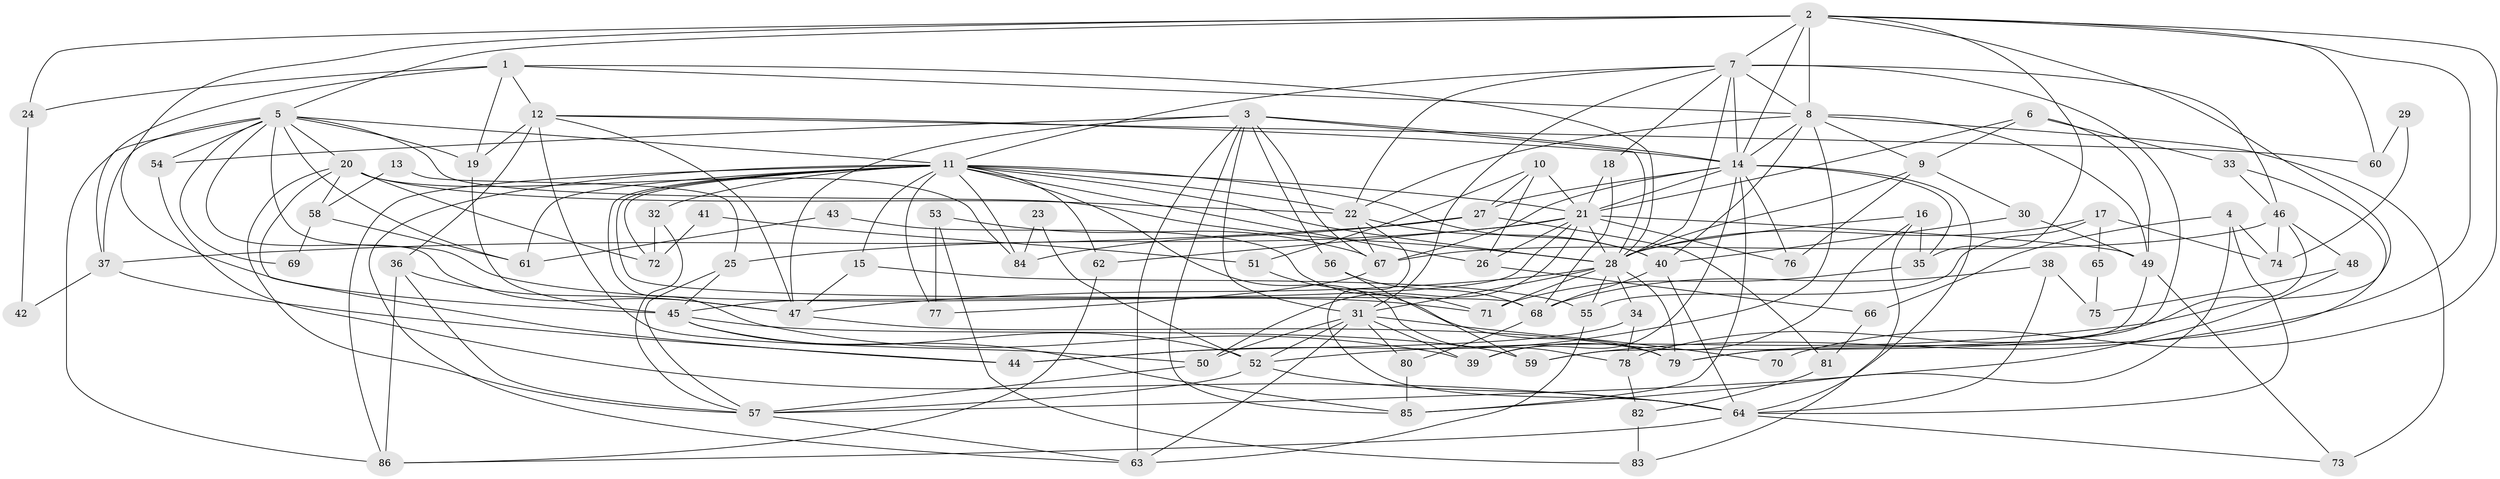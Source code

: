 // original degree distribution, {6: 0.09154929577464789, 5: 0.14084507042253522, 2: 0.1056338028169014, 4: 0.28169014084507044, 3: 0.31690140845070425, 7: 0.056338028169014086, 9: 0.007042253521126761}
// Generated by graph-tools (version 1.1) at 2025/50/03/04/25 22:50:46]
// undirected, 86 vertices, 214 edges
graph export_dot {
  node [color=gray90,style=filled];
  1;
  2;
  3;
  4;
  5;
  6;
  7;
  8;
  9;
  10;
  11;
  12;
  13;
  14;
  15;
  16;
  17;
  18;
  19;
  20;
  21;
  22;
  23;
  24;
  25;
  26;
  27;
  28;
  29;
  30;
  31;
  32;
  33;
  34;
  35;
  36;
  37;
  38;
  39;
  40;
  41;
  42;
  43;
  44;
  45;
  46;
  47;
  48;
  49;
  50;
  51;
  52;
  53;
  54;
  55;
  56;
  57;
  58;
  59;
  60;
  61;
  62;
  63;
  64;
  65;
  66;
  67;
  68;
  69;
  70;
  71;
  72;
  73;
  74;
  75;
  76;
  77;
  78;
  79;
  80;
  81;
  82;
  83;
  84;
  85;
  86;
  1 -- 8 [weight=1.0];
  1 -- 12 [weight=1.0];
  1 -- 19 [weight=1.0];
  1 -- 24 [weight=1.0];
  1 -- 28 [weight=1.0];
  1 -- 37 [weight=1.0];
  2 -- 5 [weight=1.0];
  2 -- 7 [weight=1.0];
  2 -- 8 [weight=2.0];
  2 -- 14 [weight=1.0];
  2 -- 24 [weight=1.0];
  2 -- 35 [weight=1.0];
  2 -- 45 [weight=1.0];
  2 -- 52 [weight=1.0];
  2 -- 59 [weight=1.0];
  2 -- 60 [weight=1.0];
  2 -- 70 [weight=1.0];
  3 -- 14 [weight=2.0];
  3 -- 28 [weight=1.0];
  3 -- 31 [weight=1.0];
  3 -- 47 [weight=1.0];
  3 -- 54 [weight=1.0];
  3 -- 56 [weight=1.0];
  3 -- 63 [weight=1.0];
  3 -- 67 [weight=1.0];
  3 -- 85 [weight=1.0];
  4 -- 64 [weight=1.0];
  4 -- 66 [weight=1.0];
  4 -- 74 [weight=1.0];
  4 -- 85 [weight=1.0];
  5 -- 11 [weight=1.0];
  5 -- 19 [weight=1.0];
  5 -- 20 [weight=1.0];
  5 -- 28 [weight=1.0];
  5 -- 37 [weight=1.0];
  5 -- 47 [weight=1.0];
  5 -- 54 [weight=1.0];
  5 -- 61 [weight=1.0];
  5 -- 69 [weight=1.0];
  5 -- 71 [weight=1.0];
  5 -- 86 [weight=1.0];
  6 -- 9 [weight=1.0];
  6 -- 21 [weight=1.0];
  6 -- 33 [weight=1.0];
  6 -- 49 [weight=1.0];
  7 -- 8 [weight=1.0];
  7 -- 11 [weight=1.0];
  7 -- 14 [weight=2.0];
  7 -- 18 [weight=1.0];
  7 -- 22 [weight=1.0];
  7 -- 28 [weight=1.0];
  7 -- 31 [weight=1.0];
  7 -- 46 [weight=1.0];
  7 -- 79 [weight=1.0];
  8 -- 9 [weight=1.0];
  8 -- 14 [weight=1.0];
  8 -- 22 [weight=1.0];
  8 -- 40 [weight=1.0];
  8 -- 44 [weight=1.0];
  8 -- 49 [weight=1.0];
  8 -- 73 [weight=1.0];
  9 -- 28 [weight=1.0];
  9 -- 30 [weight=1.0];
  9 -- 76 [weight=1.0];
  10 -- 21 [weight=1.0];
  10 -- 26 [weight=1.0];
  10 -- 27 [weight=1.0];
  10 -- 51 [weight=1.0];
  11 -- 15 [weight=1.0];
  11 -- 21 [weight=2.0];
  11 -- 22 [weight=1.0];
  11 -- 26 [weight=1.0];
  11 -- 28 [weight=2.0];
  11 -- 32 [weight=1.0];
  11 -- 39 [weight=1.0];
  11 -- 40 [weight=1.0];
  11 -- 61 [weight=1.0];
  11 -- 62 [weight=1.0];
  11 -- 63 [weight=1.0];
  11 -- 68 [weight=1.0];
  11 -- 72 [weight=2.0];
  11 -- 77 [weight=1.0];
  11 -- 78 [weight=1.0];
  11 -- 84 [weight=1.0];
  11 -- 86 [weight=1.0];
  12 -- 14 [weight=1.0];
  12 -- 19 [weight=1.0];
  12 -- 36 [weight=1.0];
  12 -- 47 [weight=1.0];
  12 -- 50 [weight=1.0];
  12 -- 60 [weight=1.0];
  13 -- 25 [weight=1.0];
  13 -- 58 [weight=1.0];
  14 -- 21 [weight=1.0];
  14 -- 27 [weight=1.0];
  14 -- 35 [weight=1.0];
  14 -- 39 [weight=1.0];
  14 -- 64 [weight=1.0];
  14 -- 67 [weight=2.0];
  14 -- 76 [weight=1.0];
  14 -- 85 [weight=1.0];
  15 -- 47 [weight=1.0];
  15 -- 55 [weight=1.0];
  16 -- 28 [weight=1.0];
  16 -- 35 [weight=1.0];
  16 -- 39 [weight=1.0];
  16 -- 83 [weight=1.0];
  17 -- 28 [weight=1.0];
  17 -- 55 [weight=1.0];
  17 -- 65 [weight=1.0];
  17 -- 74 [weight=1.0];
  18 -- 21 [weight=1.0];
  18 -- 68 [weight=1.0];
  19 -- 45 [weight=1.0];
  20 -- 22 [weight=1.0];
  20 -- 44 [weight=1.0];
  20 -- 57 [weight=1.0];
  20 -- 58 [weight=1.0];
  20 -- 72 [weight=1.0];
  20 -- 84 [weight=1.0];
  21 -- 25 [weight=1.0];
  21 -- 26 [weight=1.0];
  21 -- 28 [weight=1.0];
  21 -- 45 [weight=1.0];
  21 -- 49 [weight=1.0];
  21 -- 50 [weight=1.0];
  21 -- 62 [weight=1.0];
  21 -- 76 [weight=1.0];
  22 -- 40 [weight=1.0];
  22 -- 64 [weight=1.0];
  22 -- 67 [weight=1.0];
  23 -- 52 [weight=1.0];
  23 -- 84 [weight=1.0];
  24 -- 42 [weight=1.0];
  25 -- 45 [weight=1.0];
  25 -- 57 [weight=1.0];
  26 -- 66 [weight=1.0];
  27 -- 37 [weight=1.0];
  27 -- 81 [weight=1.0];
  27 -- 84 [weight=1.0];
  28 -- 31 [weight=1.0];
  28 -- 34 [weight=1.0];
  28 -- 47 [weight=1.0];
  28 -- 55 [weight=2.0];
  28 -- 71 [weight=1.0];
  28 -- 79 [weight=1.0];
  29 -- 60 [weight=1.0];
  29 -- 74 [weight=1.0];
  30 -- 40 [weight=1.0];
  30 -- 49 [weight=1.0];
  31 -- 39 [weight=1.0];
  31 -- 50 [weight=1.0];
  31 -- 52 [weight=1.0];
  31 -- 63 [weight=1.0];
  31 -- 70 [weight=2.0];
  31 -- 80 [weight=1.0];
  32 -- 57 [weight=1.0];
  32 -- 72 [weight=1.0];
  33 -- 46 [weight=1.0];
  33 -- 79 [weight=1.0];
  34 -- 44 [weight=1.0];
  34 -- 78 [weight=1.0];
  35 -- 71 [weight=1.0];
  36 -- 47 [weight=1.0];
  36 -- 57 [weight=1.0];
  36 -- 86 [weight=1.0];
  37 -- 42 [weight=1.0];
  37 -- 44 [weight=1.0];
  38 -- 64 [weight=1.0];
  38 -- 68 [weight=1.0];
  38 -- 75 [weight=1.0];
  40 -- 64 [weight=1.0];
  40 -- 68 [weight=1.0];
  41 -- 51 [weight=1.0];
  41 -- 72 [weight=1.0];
  43 -- 61 [weight=1.0];
  43 -- 71 [weight=1.0];
  45 -- 52 [weight=1.0];
  45 -- 59 [weight=1.0];
  45 -- 85 [weight=1.0];
  46 -- 48 [weight=1.0];
  46 -- 67 [weight=1.0];
  46 -- 74 [weight=1.0];
  46 -- 78 [weight=1.0];
  47 -- 79 [weight=1.0];
  48 -- 57 [weight=1.0];
  48 -- 75 [weight=1.0];
  49 -- 59 [weight=1.0];
  49 -- 73 [weight=1.0];
  50 -- 57 [weight=1.0];
  51 -- 79 [weight=1.0];
  52 -- 57 [weight=1.0];
  52 -- 64 [weight=1.0];
  53 -- 67 [weight=1.0];
  53 -- 77 [weight=1.0];
  53 -- 83 [weight=1.0];
  54 -- 64 [weight=1.0];
  55 -- 63 [weight=1.0];
  56 -- 59 [weight=1.0];
  56 -- 68 [weight=1.0];
  57 -- 63 [weight=1.0];
  58 -- 61 [weight=1.0];
  58 -- 69 [weight=1.0];
  62 -- 86 [weight=1.0];
  64 -- 73 [weight=1.0];
  64 -- 86 [weight=1.0];
  65 -- 75 [weight=1.0];
  66 -- 81 [weight=1.0];
  67 -- 77 [weight=1.0];
  68 -- 80 [weight=1.0];
  78 -- 82 [weight=1.0];
  80 -- 85 [weight=1.0];
  81 -- 82 [weight=1.0];
  82 -- 83 [weight=1.0];
}
